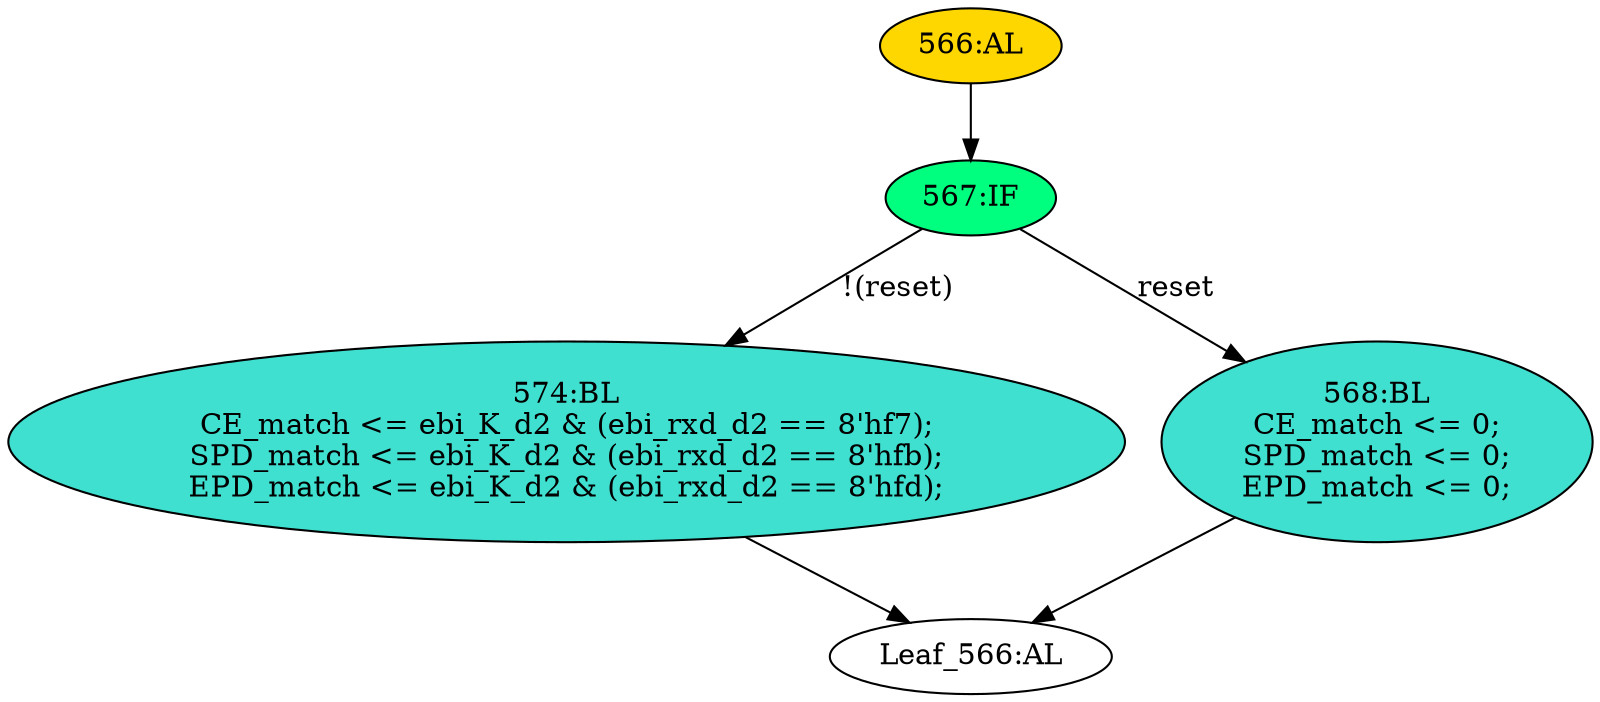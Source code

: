 strict digraph "" {
	node [label="\N"];
	"566:AL"	 [ast="<pyverilog.vparser.ast.Always object at 0x7f702a73bd10>",
		clk_sens=True,
		fillcolor=gold,
		label="566:AL",
		sens="['ck', 'reset']",
		statements="[]",
		style=filled,
		typ=Always,
		use_var="['reset', 'ebi_rxd_d2', 'ebi_K_d2']"];
	"567:IF"	 [ast="<pyverilog.vparser.ast.IfStatement object at 0x7f702a73be90>",
		fillcolor=springgreen,
		label="567:IF",
		statements="[]",
		style=filled,
		typ=IfStatement];
	"566:AL" -> "567:IF"	 [cond="[]",
		lineno=None];
	"574:BL"	 [ast="<pyverilog.vparser.ast.Block object at 0x7f702a73bf10>",
		fillcolor=turquoise,
		label="574:BL
CE_match <= ebi_K_d2 & (ebi_rxd_d2 == 8'hf7);
SPD_match <= ebi_K_d2 & (ebi_rxd_d2 == 8'hfb);
EPD_match <= ebi_K_d2 & (ebi_\
rxd_d2 == 8'hfd);",
		statements="[<pyverilog.vparser.ast.NonblockingSubstitution object at 0x7f702a73bf50>, <pyverilog.vparser.ast.NonblockingSubstitution object \
at 0x7f702a652210>, <pyverilog.vparser.ast.NonblockingSubstitution object at 0x7f702a652450>]",
		style=filled,
		typ=Block];
	"567:IF" -> "574:BL"	 [cond="['reset']",
		label="!(reset)",
		lineno=567];
	"568:BL"	 [ast="<pyverilog.vparser.ast.Block object at 0x7f702a6526d0>",
		fillcolor=turquoise,
		label="568:BL
CE_match <= 0;
SPD_match <= 0;
EPD_match <= 0;",
		statements="[<pyverilog.vparser.ast.NonblockingSubstitution object at 0x7f702a652710>, <pyverilog.vparser.ast.NonblockingSubstitution object \
at 0x7f702a652850>, <pyverilog.vparser.ast.NonblockingSubstitution object at 0x7f702a652990>]",
		style=filled,
		typ=Block];
	"567:IF" -> "568:BL"	 [cond="['reset']",
		label=reset,
		lineno=567];
	"Leaf_566:AL"	 [def_var="['SPD_match', 'EPD_match', 'CE_match']",
		label="Leaf_566:AL"];
	"574:BL" -> "Leaf_566:AL"	 [cond="[]",
		lineno=None];
	"568:BL" -> "Leaf_566:AL"	 [cond="[]",
		lineno=None];
}
